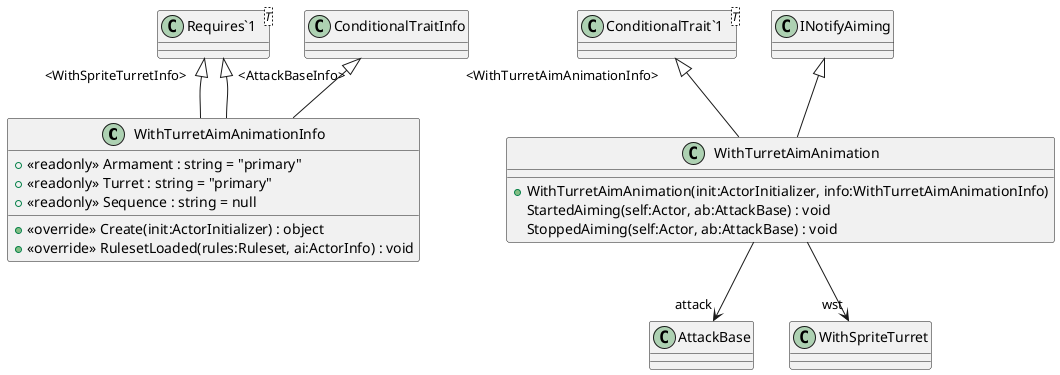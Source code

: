 @startuml
class WithTurretAimAnimationInfo {
    + <<readonly>> Armament : string = "primary"
    + <<readonly>> Turret : string = "primary"
    + <<readonly>> Sequence : string = null
    + <<override>> Create(init:ActorInitializer) : object
    + <<override>> RulesetLoaded(rules:Ruleset, ai:ActorInfo) : void
}
class WithTurretAimAnimation {
    + WithTurretAimAnimation(init:ActorInitializer, info:WithTurretAimAnimationInfo)
    StartedAiming(self:Actor, ab:AttackBase) : void
    StoppedAiming(self:Actor, ab:AttackBase) : void
}
class "Requires`1"<T> {
}
class "ConditionalTrait`1"<T> {
}
ConditionalTraitInfo <|-- WithTurretAimAnimationInfo
"Requires`1" "<WithSpriteTurretInfo>" <|-- WithTurretAimAnimationInfo
"Requires`1" "<AttackBaseInfo>" <|-- WithTurretAimAnimationInfo
"ConditionalTrait`1" "<WithTurretAimAnimationInfo>" <|-- WithTurretAimAnimation
INotifyAiming <|-- WithTurretAimAnimation
WithTurretAimAnimation --> "attack" AttackBase
WithTurretAimAnimation --> "wst" WithSpriteTurret
@enduml
